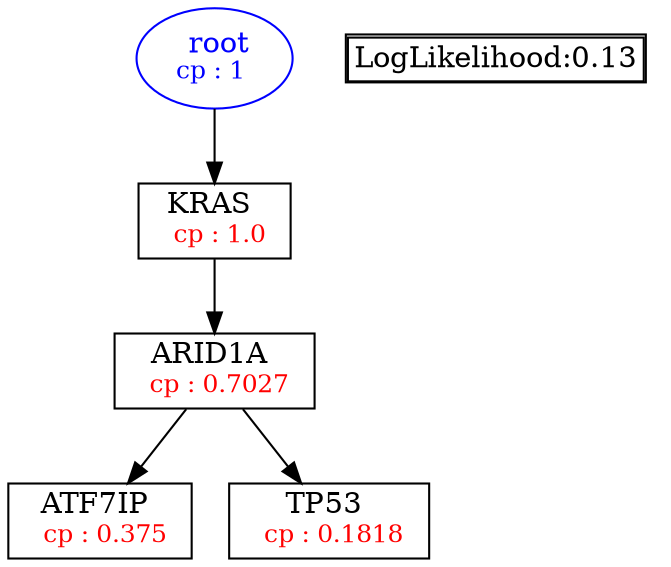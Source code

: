 digraph tree {
    "root" [label=<<font color='Blue'> root</font><br/><font color='Blue' POINT-SIZE='12'>cp : 1 </font>>, shape=oval, color=Blue];
    "S3" [label =<KRAS <br/> <font color='Red' POINT-SIZE='12'> cp : 1.0 </font>>, shape=box];
    "S1" [label =<ARID1A <br/> <font color='Red' POINT-SIZE='12'> cp : 0.7027 </font>>, shape=box];
    "S2" [label =<ATF7IP <br/> <font color='Red' POINT-SIZE='12'> cp : 0.375 </font>>, shape=box];
    "S4" [label =<TP53 <br/> <font color='Red' POINT-SIZE='12'> cp : 0.1818 </font>>, shape=box];
    "root" -> "S3";
    "S3" -> "S1";
    "S1" -> "S2";
    "S1" -> "S4";

    node[shape=plaintext]
    fontsize="10"
    struct1 [label=
    <<TABLE BORDER="1" CELLBORDER="1" CELLSPACING="0" >
    <TR><TD ALIGN="LEFT">LogLikelihood:0.13</TD></TR>
    </TABLE>>];

}
